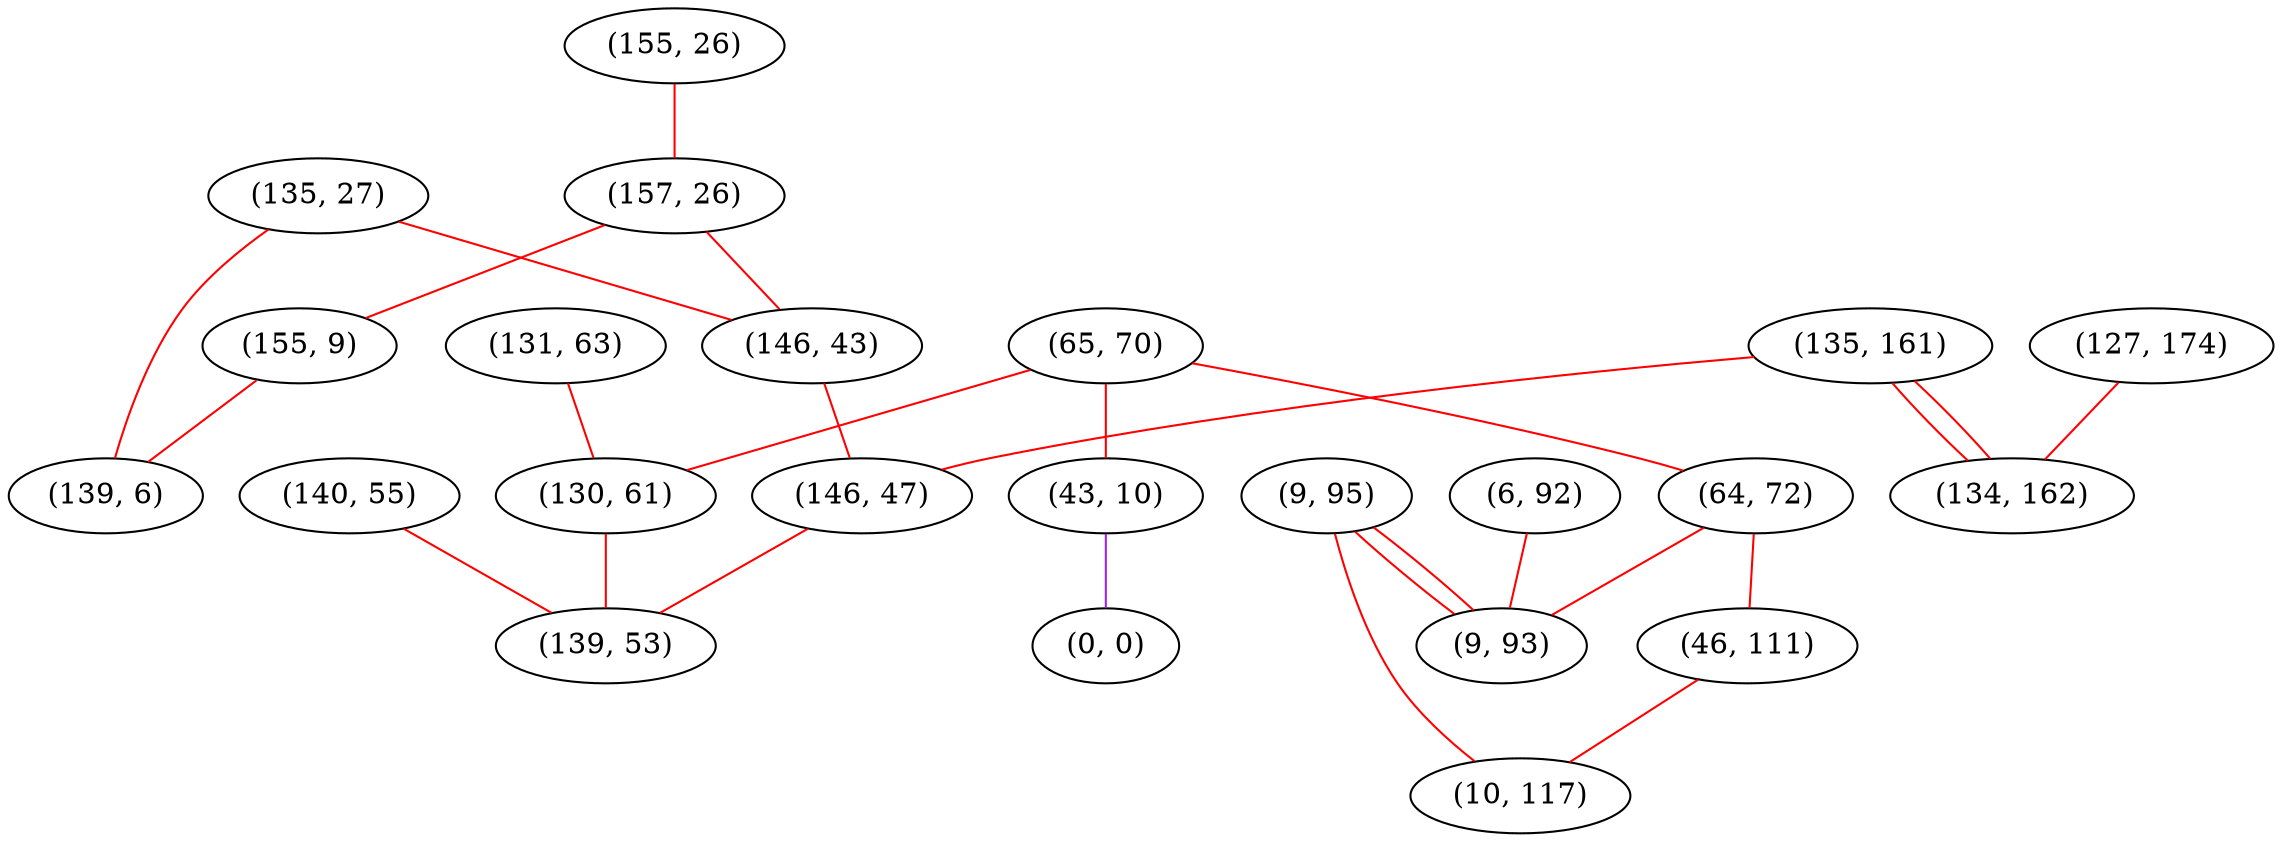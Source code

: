 graph "" {
"(155, 26)";
"(131, 63)";
"(65, 70)";
"(9, 95)";
"(140, 55)";
"(64, 72)";
"(135, 161)";
"(135, 27)";
"(157, 26)";
"(43, 10)";
"(0, 0)";
"(6, 92)";
"(9, 93)";
"(46, 111)";
"(155, 9)";
"(146, 43)";
"(130, 61)";
"(146, 47)";
"(127, 174)";
"(10, 117)";
"(134, 162)";
"(139, 53)";
"(139, 6)";
"(155, 26)" -- "(157, 26)"  [color=red, key=0, weight=1];
"(131, 63)" -- "(130, 61)"  [color=red, key=0, weight=1];
"(65, 70)" -- "(130, 61)"  [color=red, key=0, weight=1];
"(65, 70)" -- "(64, 72)"  [color=red, key=0, weight=1];
"(65, 70)" -- "(43, 10)"  [color=red, key=0, weight=1];
"(9, 95)" -- "(9, 93)"  [color=red, key=0, weight=1];
"(9, 95)" -- "(9, 93)"  [color=red, key=1, weight=1];
"(9, 95)" -- "(10, 117)"  [color=red, key=0, weight=1];
"(140, 55)" -- "(139, 53)"  [color=red, key=0, weight=1];
"(64, 72)" -- "(9, 93)"  [color=red, key=0, weight=1];
"(64, 72)" -- "(46, 111)"  [color=red, key=0, weight=1];
"(135, 161)" -- "(146, 47)"  [color=red, key=0, weight=1];
"(135, 161)" -- "(134, 162)"  [color=red, key=0, weight=1];
"(135, 161)" -- "(134, 162)"  [color=red, key=1, weight=1];
"(135, 27)" -- "(146, 43)"  [color=red, key=0, weight=1];
"(135, 27)" -- "(139, 6)"  [color=red, key=0, weight=1];
"(157, 26)" -- "(155, 9)"  [color=red, key=0, weight=1];
"(157, 26)" -- "(146, 43)"  [color=red, key=0, weight=1];
"(43, 10)" -- "(0, 0)"  [color=purple, key=0, weight=4];
"(6, 92)" -- "(9, 93)"  [color=red, key=0, weight=1];
"(46, 111)" -- "(10, 117)"  [color=red, key=0, weight=1];
"(155, 9)" -- "(139, 6)"  [color=red, key=0, weight=1];
"(146, 43)" -- "(146, 47)"  [color=red, key=0, weight=1];
"(130, 61)" -- "(139, 53)"  [color=red, key=0, weight=1];
"(146, 47)" -- "(139, 53)"  [color=red, key=0, weight=1];
"(127, 174)" -- "(134, 162)"  [color=red, key=0, weight=1];
}
